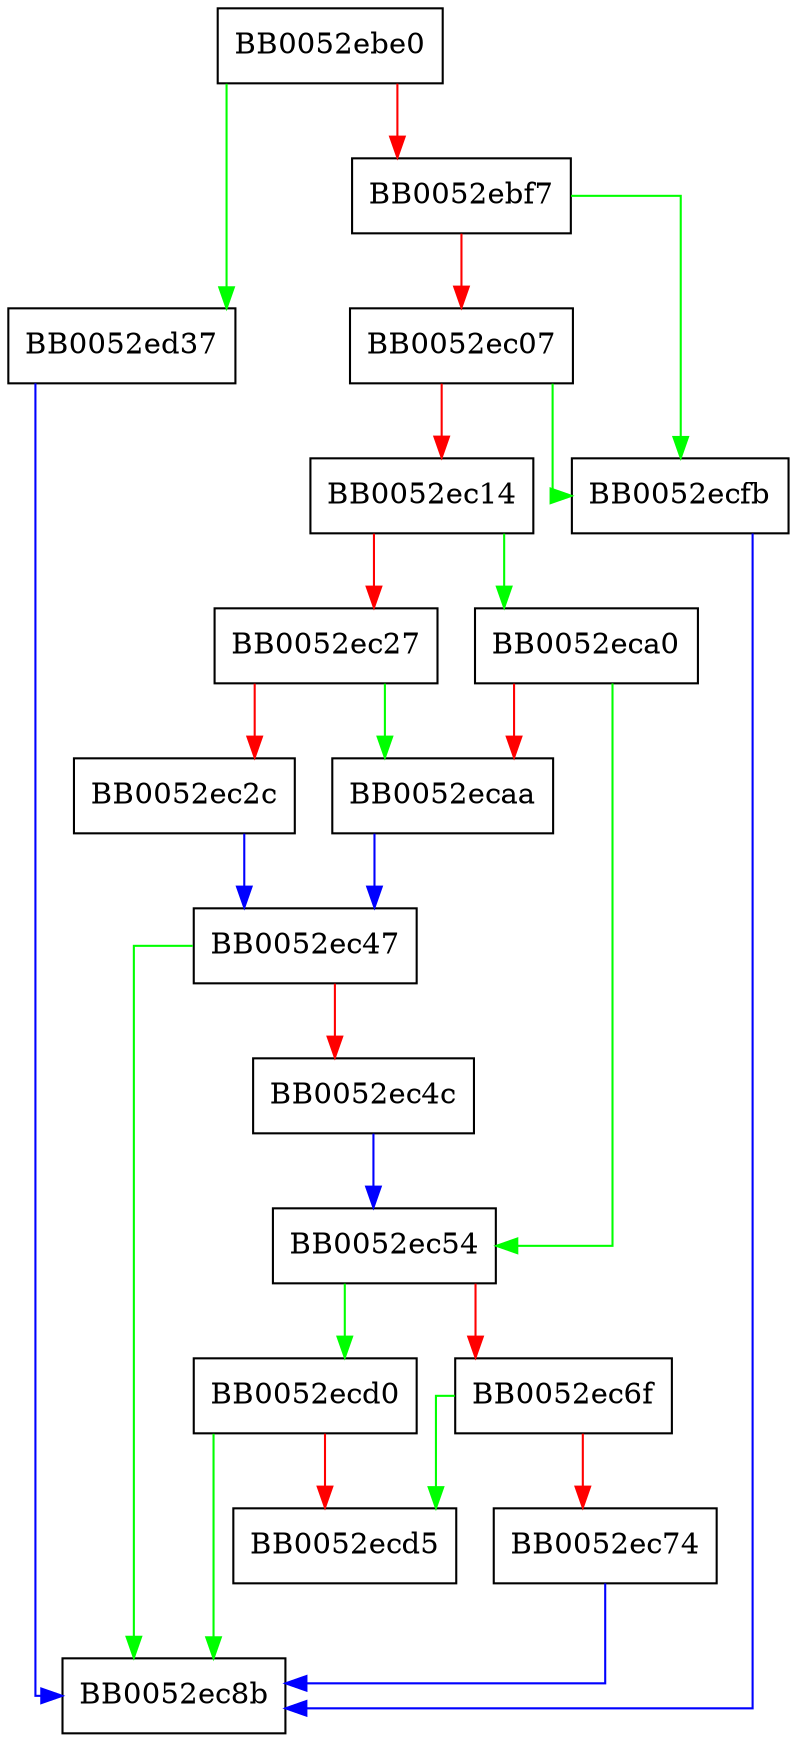 digraph BIO_int_ctrl {
  node [shape="box"];
  graph [splines=ortho];
  BB0052ebe0 -> BB0052ed37 [color="green"];
  BB0052ebe0 -> BB0052ebf7 [color="red"];
  BB0052ebf7 -> BB0052ecfb [color="green"];
  BB0052ebf7 -> BB0052ec07 [color="red"];
  BB0052ec07 -> BB0052ecfb [color="green"];
  BB0052ec07 -> BB0052ec14 [color="red"];
  BB0052ec14 -> BB0052eca0 [color="green"];
  BB0052ec14 -> BB0052ec27 [color="red"];
  BB0052ec27 -> BB0052ecaa [color="green"];
  BB0052ec27 -> BB0052ec2c [color="red"];
  BB0052ec2c -> BB0052ec47 [color="blue"];
  BB0052ec47 -> BB0052ec8b [color="green"];
  BB0052ec47 -> BB0052ec4c [color="red"];
  BB0052ec4c -> BB0052ec54 [color="blue"];
  BB0052ec54 -> BB0052ecd0 [color="green"];
  BB0052ec54 -> BB0052ec6f [color="red"];
  BB0052ec6f -> BB0052ecd5 [color="green"];
  BB0052ec6f -> BB0052ec74 [color="red"];
  BB0052ec74 -> BB0052ec8b [color="blue"];
  BB0052eca0 -> BB0052ec54 [color="green"];
  BB0052eca0 -> BB0052ecaa [color="red"];
  BB0052ecaa -> BB0052ec47 [color="blue"];
  BB0052ecd0 -> BB0052ec8b [color="green"];
  BB0052ecd0 -> BB0052ecd5 [color="red"];
  BB0052ecfb -> BB0052ec8b [color="blue"];
  BB0052ed37 -> BB0052ec8b [color="blue"];
}